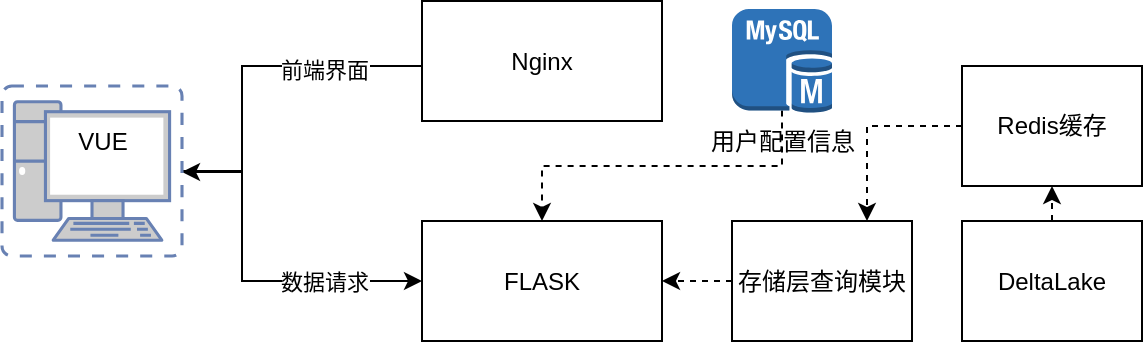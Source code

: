 <mxfile version="16.5.6" type="github">
  <diagram id="95z-qrqqboMp4NwA8BHQ" name="第 1 页">
    <mxGraphModel dx="875" dy="497" grid="1" gridSize="10" guides="1" tooltips="1" connect="1" arrows="1" fold="1" page="1" pageScale="1" pageWidth="850" pageHeight="1100" math="0" shadow="0">
      <root>
        <mxCell id="0" />
        <mxCell id="1" parent="0" />
        <mxCell id="ABsbMxeRY0RdO0rx8DXy-5" style="edgeStyle=orthogonalEdgeStyle;rounded=0;orthogonalLoop=1;jettySize=auto;html=1;exitX=0;exitY=0.5;exitDx=0;exitDy=0;" parent="1" source="ABsbMxeRY0RdO0rx8DXy-1" target="ABsbMxeRY0RdO0rx8DXy-3" edge="1">
          <mxGeometry relative="1" as="geometry">
            <Array as="points">
              <mxPoint x="305" y="120" />
              <mxPoint x="200" y="120" />
              <mxPoint x="200" y="173" />
            </Array>
          </mxGeometry>
        </mxCell>
        <mxCell id="ABsbMxeRY0RdO0rx8DXy-6" value="前端界面" style="edgeLabel;html=1;align=center;verticalAlign=middle;resizable=0;points=[];" parent="ABsbMxeRY0RdO0rx8DXy-5" vertex="1" connectable="0">
          <mxGeometry x="-0.449" y="3" relative="1" as="geometry">
            <mxPoint x="-25" y="-1" as="offset" />
          </mxGeometry>
        </mxCell>
        <mxCell id="ABsbMxeRY0RdO0rx8DXy-1" value="Nginx" style="rounded=0;whiteSpace=wrap;html=1;" parent="1" vertex="1">
          <mxGeometry x="290" y="87.5" width="120" height="60" as="geometry" />
        </mxCell>
        <mxCell id="ABsbMxeRY0RdO0rx8DXy-2" value="FLASK" style="rounded=0;whiteSpace=wrap;html=1;" parent="1" vertex="1">
          <mxGeometry x="290" y="197.5" width="120" height="60" as="geometry" />
        </mxCell>
        <mxCell id="ABsbMxeRY0RdO0rx8DXy-9" style="edgeStyle=orthogonalEdgeStyle;rounded=0;orthogonalLoop=1;jettySize=auto;html=1;entryX=0;entryY=0.5;entryDx=0;entryDy=0;" parent="1" source="ABsbMxeRY0RdO0rx8DXy-3" target="ABsbMxeRY0RdO0rx8DXy-2" edge="1">
          <mxGeometry relative="1" as="geometry">
            <Array as="points">
              <mxPoint x="200" y="173" />
              <mxPoint x="200" y="228" />
            </Array>
          </mxGeometry>
        </mxCell>
        <mxCell id="ABsbMxeRY0RdO0rx8DXy-10" value="数据请求" style="edgeLabel;html=1;align=center;verticalAlign=middle;resizable=0;points=[];" parent="ABsbMxeRY0RdO0rx8DXy-9" vertex="1" connectable="0">
          <mxGeometry x="0.284" y="1" relative="1" as="geometry">
            <mxPoint x="13" y="1" as="offset" />
          </mxGeometry>
        </mxCell>
        <mxCell id="ABsbMxeRY0RdO0rx8DXy-3" value="" style="fontColor=#0066CC;verticalAlign=top;verticalLabelPosition=bottom;labelPosition=center;align=center;html=1;outlineConnect=0;fillColor=#CCCCCC;strokeColor=#6881B3;gradientColor=none;gradientDirection=north;strokeWidth=2;shape=mxgraph.networks.virtual_pc;" parent="1" vertex="1">
          <mxGeometry x="80" y="130" width="90" height="85" as="geometry" />
        </mxCell>
        <mxCell id="ABsbMxeRY0RdO0rx8DXy-11" value="VUE" style="text;html=1;align=center;verticalAlign=middle;resizable=0;points=[];autosize=1;strokeColor=none;fillColor=none;" parent="1" vertex="1">
          <mxGeometry x="110" y="147.5" width="40" height="20" as="geometry" />
        </mxCell>
        <mxCell id="pYKV0XRQ8U9X0RwRw-pl-3" style="edgeStyle=orthogonalEdgeStyle;rounded=0;orthogonalLoop=1;jettySize=auto;html=1;exitX=0.5;exitY=0.975;exitDx=0;exitDy=0;exitPerimeter=0;entryX=0.5;entryY=0;entryDx=0;entryDy=0;dashed=1;" edge="1" parent="1" source="ABsbMxeRY0RdO0rx8DXy-13" target="ABsbMxeRY0RdO0rx8DXy-2">
          <mxGeometry relative="1" as="geometry">
            <Array as="points">
              <mxPoint x="470" y="170" />
              <mxPoint x="350" y="170" />
            </Array>
          </mxGeometry>
        </mxCell>
        <mxCell id="ABsbMxeRY0RdO0rx8DXy-13" value="用户配置信息" style="outlineConnect=0;dashed=0;verticalLabelPosition=bottom;verticalAlign=top;align=center;html=1;shape=mxgraph.aws3.mysql_db_instance;fillColor=#2E73B8;gradientColor=none;" parent="1" vertex="1">
          <mxGeometry x="445" y="91.5" width="50" height="52" as="geometry" />
        </mxCell>
        <mxCell id="pYKV0XRQ8U9X0RwRw-pl-13" style="edgeStyle=orthogonalEdgeStyle;rounded=0;orthogonalLoop=1;jettySize=auto;html=1;exitX=0;exitY=0.5;exitDx=0;exitDy=0;dashed=1;entryX=0.75;entryY=0;entryDx=0;entryDy=0;" edge="1" parent="1" source="pYKV0XRQ8U9X0RwRw-pl-2" target="pYKV0XRQ8U9X0RwRw-pl-10">
          <mxGeometry relative="1" as="geometry">
            <mxPoint x="510" y="180" as="targetPoint" />
          </mxGeometry>
        </mxCell>
        <mxCell id="pYKV0XRQ8U9X0RwRw-pl-2" value="Redis缓存" style="rounded=0;whiteSpace=wrap;html=1;" vertex="1" parent="1">
          <mxGeometry x="560" y="120" width="90" height="60" as="geometry" />
        </mxCell>
        <mxCell id="pYKV0XRQ8U9X0RwRw-pl-8" style="edgeStyle=orthogonalEdgeStyle;rounded=0;orthogonalLoop=1;jettySize=auto;html=1;exitX=0.5;exitY=0;exitDx=0;exitDy=0;entryX=0.5;entryY=1;entryDx=0;entryDy=0;dashed=1;" edge="1" parent="1" source="pYKV0XRQ8U9X0RwRw-pl-6" target="pYKV0XRQ8U9X0RwRw-pl-2">
          <mxGeometry relative="1" as="geometry" />
        </mxCell>
        <mxCell id="pYKV0XRQ8U9X0RwRw-pl-6" value="DeltaLake" style="rounded=0;whiteSpace=wrap;html=1;" vertex="1" parent="1">
          <mxGeometry x="560" y="197.5" width="90" height="60" as="geometry" />
        </mxCell>
        <mxCell id="pYKV0XRQ8U9X0RwRw-pl-14" style="edgeStyle=orthogonalEdgeStyle;rounded=0;orthogonalLoop=1;jettySize=auto;html=1;exitX=0;exitY=0.5;exitDx=0;exitDy=0;entryX=1;entryY=0.5;entryDx=0;entryDy=0;dashed=1;" edge="1" parent="1" source="pYKV0XRQ8U9X0RwRw-pl-10" target="ABsbMxeRY0RdO0rx8DXy-2">
          <mxGeometry relative="1" as="geometry" />
        </mxCell>
        <mxCell id="pYKV0XRQ8U9X0RwRw-pl-10" value="存储层查询模块" style="rounded=0;whiteSpace=wrap;html=1;" vertex="1" parent="1">
          <mxGeometry x="445" y="197.5" width="90" height="60" as="geometry" />
        </mxCell>
      </root>
    </mxGraphModel>
  </diagram>
</mxfile>
